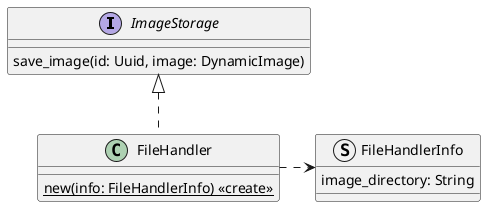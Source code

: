 @startuml

interface ImageStorage {
    save_image(id: Uuid, image: DynamicImage)
}

class FileHandler {
    {static} new(info: FileHandlerInfo) <<create>>
}

struct FileHandlerInfo {
    image_directory: String
}

FileHandler .> FileHandlerInfo

FileHandler .u.|> ImageStorage

@enduml